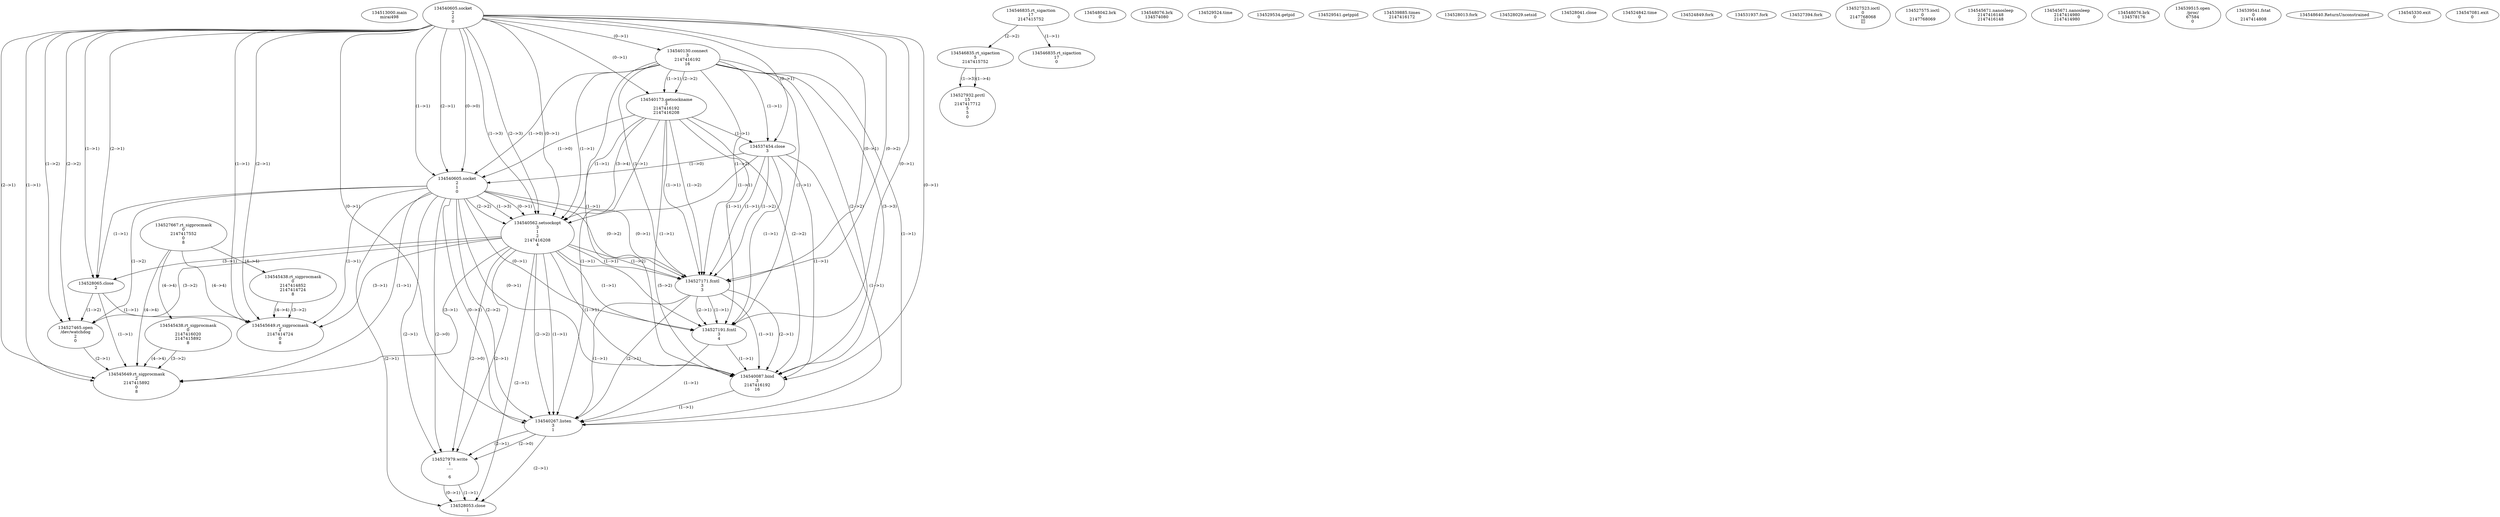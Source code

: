 // Global SCDG with merge call
digraph {
	0 [label="134513000.main
mirai498"]
	1 [label="134527667.rt_sigprocmask
0
2147417552
0
8"]
	2 [label="134546835.rt_sigaction
17
2147415752"]
	3 [label="134546835.rt_sigaction
5
2147415752"]
	2 -> 3 [label="(2-->2)"]
	4 [label="134540605.socket
2
2
0"]
	5 [label="134540130.connect
3
2147416192
16"]
	4 -> 5 [label="(0-->1)"]
	6 [label="134540173.getsockname
3
2147416192
2147416208"]
	4 -> 6 [label="(0-->1)"]
	5 -> 6 [label="(1-->1)"]
	5 -> 6 [label="(2-->2)"]
	7 [label="134537454.close
3"]
	4 -> 7 [label="(0-->1)"]
	5 -> 7 [label="(1-->1)"]
	6 -> 7 [label="(1-->1)"]
	8 [label="134548042.brk
0"]
	9 [label="134548076.brk
134574080"]
	10 [label="134540605.socket
2
1
0"]
	4 -> 10 [label="(1-->1)"]
	4 -> 10 [label="(2-->1)"]
	4 -> 10 [label="(0-->0)"]
	5 -> 10 [label="(1-->0)"]
	6 -> 10 [label="(1-->0)"]
	7 -> 10 [label="(1-->0)"]
	11 [label="134540562.setsockopt
3
1
2
2147416208
4"]
	4 -> 11 [label="(0-->1)"]
	5 -> 11 [label="(1-->1)"]
	6 -> 11 [label="(1-->1)"]
	7 -> 11 [label="(1-->1)"]
	10 -> 11 [label="(0-->1)"]
	10 -> 11 [label="(2-->2)"]
	4 -> 11 [label="(1-->3)"]
	4 -> 11 [label="(2-->3)"]
	10 -> 11 [label="(1-->3)"]
	6 -> 11 [label="(3-->4)"]
	12 [label="134527171.fcntl
3
3"]
	4 -> 12 [label="(0-->1)"]
	5 -> 12 [label="(1-->1)"]
	6 -> 12 [label="(1-->1)"]
	7 -> 12 [label="(1-->1)"]
	10 -> 12 [label="(0-->1)"]
	11 -> 12 [label="(1-->1)"]
	4 -> 12 [label="(0-->2)"]
	5 -> 12 [label="(1-->2)"]
	6 -> 12 [label="(1-->2)"]
	7 -> 12 [label="(1-->2)"]
	10 -> 12 [label="(0-->2)"]
	11 -> 12 [label="(1-->2)"]
	13 [label="134527191.fcntl
3
4"]
	4 -> 13 [label="(0-->1)"]
	5 -> 13 [label="(1-->1)"]
	6 -> 13 [label="(1-->1)"]
	7 -> 13 [label="(1-->1)"]
	10 -> 13 [label="(0-->1)"]
	11 -> 13 [label="(1-->1)"]
	12 -> 13 [label="(1-->1)"]
	12 -> 13 [label="(2-->1)"]
	11 -> 13 [label="(5-->2)"]
	14 [label="134540087.bind
3
2147416192
16"]
	4 -> 14 [label="(0-->1)"]
	5 -> 14 [label="(1-->1)"]
	6 -> 14 [label="(1-->1)"]
	7 -> 14 [label="(1-->1)"]
	10 -> 14 [label="(0-->1)"]
	11 -> 14 [label="(1-->1)"]
	12 -> 14 [label="(1-->1)"]
	12 -> 14 [label="(2-->1)"]
	13 -> 14 [label="(1-->1)"]
	5 -> 14 [label="(2-->2)"]
	6 -> 14 [label="(2-->2)"]
	5 -> 14 [label="(3-->3)"]
	15 [label="134540267.listen
3
1"]
	4 -> 15 [label="(0-->1)"]
	5 -> 15 [label="(1-->1)"]
	6 -> 15 [label="(1-->1)"]
	7 -> 15 [label="(1-->1)"]
	10 -> 15 [label="(0-->1)"]
	11 -> 15 [label="(1-->1)"]
	12 -> 15 [label="(1-->1)"]
	12 -> 15 [label="(2-->1)"]
	13 -> 15 [label="(1-->1)"]
	14 -> 15 [label="(1-->1)"]
	10 -> 15 [label="(2-->2)"]
	11 -> 15 [label="(2-->2)"]
	16 [label="134529524.time
0"]
	17 [label="134529534.getpid
"]
	18 [label="134529541.getppid
"]
	19 [label="134539885.times
2147416172"]
	20 [label="134527932.prctl
15
2147417712
5
5
0"]
	3 -> 20 [label="(1-->3)"]
	3 -> 20 [label="(1-->4)"]
	21 [label="134527979.write
1
.....

6"]
	10 -> 21 [label="(2-->1)"]
	11 -> 21 [label="(2-->1)"]
	15 -> 21 [label="(2-->1)"]
	10 -> 21 [label="(2-->0)"]
	11 -> 21 [label="(2-->0)"]
	15 -> 21 [label="(2-->0)"]
	22 [label="134528013.fork
"]
	23 [label="134528029.setsid
"]
	24 [label="134528041.close
0"]
	25 [label="134528053.close
1"]
	10 -> 25 [label="(2-->1)"]
	11 -> 25 [label="(2-->1)"]
	15 -> 25 [label="(2-->1)"]
	21 -> 25 [label="(1-->1)"]
	21 -> 25 [label="(0-->1)"]
	26 [label="134528065.close
2"]
	4 -> 26 [label="(1-->1)"]
	4 -> 26 [label="(2-->1)"]
	10 -> 26 [label="(1-->1)"]
	11 -> 26 [label="(3-->1)"]
	27 [label="134524842.time
0"]
	28 [label="134524849.fork
"]
	29 [label="134531937.fork
"]
	30 [label="134527394.fork
"]
	31 [label="134527465.open
/dev/watchdog
2
0"]
	4 -> 31 [label="(1-->2)"]
	4 -> 31 [label="(2-->2)"]
	10 -> 31 [label="(1-->2)"]
	11 -> 31 [label="(3-->2)"]
	26 -> 31 [label="(1-->2)"]
	32 [label="134527523.ioctl
0
2147768068
"]
	33 [label="134527575.ioctl
0
2147768069
"]
	34 [label="134545438.rt_sigprocmask
0
2147416020
2147415892
8"]
	1 -> 34 [label="(4-->4)"]
	35 [label="134546835.rt_sigaction
17
0"]
	2 -> 35 [label="(1-->1)"]
	36 [label="134545649.rt_sigprocmask
2
2147415892
0
8"]
	4 -> 36 [label="(1-->1)"]
	4 -> 36 [label="(2-->1)"]
	10 -> 36 [label="(1-->1)"]
	11 -> 36 [label="(3-->1)"]
	26 -> 36 [label="(1-->1)"]
	31 -> 36 [label="(2-->1)"]
	34 -> 36 [label="(3-->2)"]
	1 -> 36 [label="(4-->4)"]
	34 -> 36 [label="(4-->4)"]
	37 [label="134545671.nanosleep
2147416148
2147416148"]
	38 [label="134545438.rt_sigprocmask
0
2147414852
2147414724
8"]
	1 -> 38 [label="(4-->4)"]
	39 [label="134545649.rt_sigprocmask
2
2147414724
0
8"]
	4 -> 39 [label="(1-->1)"]
	4 -> 39 [label="(2-->1)"]
	10 -> 39 [label="(1-->1)"]
	11 -> 39 [label="(3-->1)"]
	26 -> 39 [label="(1-->1)"]
	38 -> 39 [label="(3-->2)"]
	1 -> 39 [label="(4-->4)"]
	38 -> 39 [label="(4-->4)"]
	40 [label="134545671.nanosleep
2147414980
2147414980"]
	41 [label="134548076.brk
134578176"]
	42 [label="134539515.open
/proc/
67584
0"]
	43 [label="134539541.fstat
0
2147414808"]
	44 [label="134548640.ReturnUnconstrained
"]
	45 [label="134545330.exit
0"]
	46 [label="134547081.exit
0"]
}
